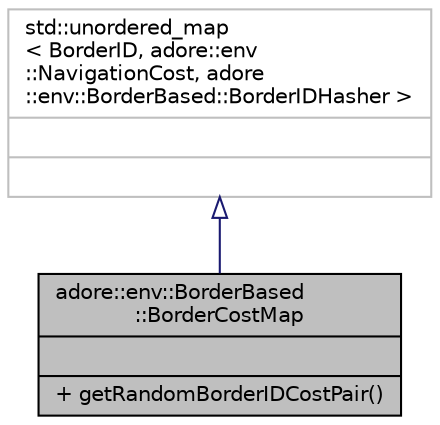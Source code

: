 digraph "adore::env::BorderBased::BorderCostMap"
{
 // LATEX_PDF_SIZE
  edge [fontname="Helvetica",fontsize="10",labelfontname="Helvetica",labelfontsize="10"];
  node [fontname="Helvetica",fontsize="10",shape=record];
  Node1 [label="{adore::env::BorderBased\l::BorderCostMap\n||+ getRandomBorderIDCostPair()\l}",height=0.2,width=0.4,color="black", fillcolor="grey75", style="filled", fontcolor="black",tooltip=" "];
  Node2 -> Node1 [dir="back",color="midnightblue",fontsize="10",style="solid",arrowtail="onormal",fontname="Helvetica"];
  Node2 [label="{std::unordered_map\l\< BorderID, adore::env\l::NavigationCost, adore\l::env::BorderBased::BorderIDHasher \>\n||}",height=0.2,width=0.4,color="grey75", fillcolor="white", style="filled",tooltip=" "];
}
